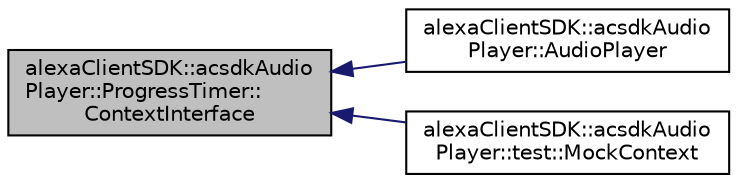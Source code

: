digraph "alexaClientSDK::acsdkAudioPlayer::ProgressTimer::ContextInterface"
{
  edge [fontname="Helvetica",fontsize="10",labelfontname="Helvetica",labelfontsize="10"];
  node [fontname="Helvetica",fontsize="10",shape=record];
  rankdir="LR";
  Node0 [label="alexaClientSDK::acsdkAudio\lPlayer::ProgressTimer::\lContextInterface",height=0.2,width=0.4,color="black", fillcolor="grey75", style="filled", fontcolor="black"];
  Node0 -> Node1 [dir="back",color="midnightblue",fontsize="10",style="solid",fontname="Helvetica"];
  Node1 [label="alexaClientSDK::acsdkAudio\lPlayer::AudioPlayer",height=0.2,width=0.4,color="black", fillcolor="white", style="filled",URL="$classalexa_client_s_d_k_1_1acsdk_audio_player_1_1_audio_player.html"];
  Node0 -> Node2 [dir="back",color="midnightblue",fontsize="10",style="solid",fontname="Helvetica"];
  Node2 [label="alexaClientSDK::acsdkAudio\lPlayer::test::MockContext",height=0.2,width=0.4,color="black", fillcolor="white", style="filled",URL="$classalexa_client_s_d_k_1_1acsdk_audio_player_1_1test_1_1_mock_context.html"];
}
